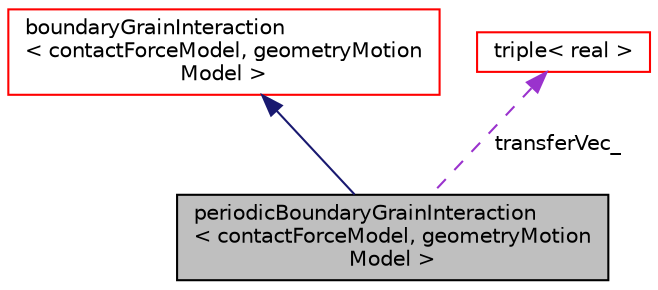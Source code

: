 digraph "periodicBoundaryGrainInteraction&lt; contactForceModel, geometryMotionModel &gt;"
{
 // LATEX_PDF_SIZE
  edge [fontname="Helvetica",fontsize="10",labelfontname="Helvetica",labelfontsize="10"];
  node [fontname="Helvetica",fontsize="10",shape=record];
  Node1 [label="periodicBoundaryGrainInteraction\l\< contactForceModel, geometryMotion\lModel \>",height=0.2,width=0.4,color="black", fillcolor="grey75", style="filled", fontcolor="black",tooltip=" "];
  Node2 -> Node1 [dir="back",color="midnightblue",fontsize="10",style="solid",fontname="Helvetica"];
  Node2 [label="boundaryGrainInteraction\l\< contactForceModel, geometryMotion\lModel \>",height=0.2,width=0.4,color="red", fillcolor="white", style="filled",URL="$classpFlow_1_1boundaryGrainInteraction.html",tooltip=" "];
  Node67 -> Node1 [dir="back",color="darkorchid3",fontsize="10",style="dashed",label=" transferVec_" ,fontname="Helvetica"];
  Node67 [label="triple\< real \>",height=0.2,width=0.4,color="red", fillcolor="white", style="filled",URL="$classpFlow_1_1triple.html",tooltip=" "];
}
